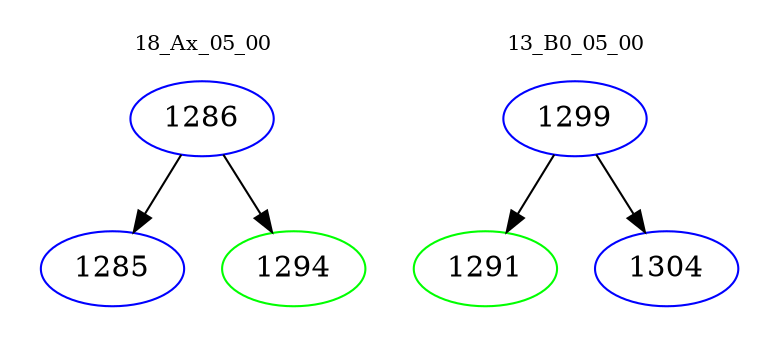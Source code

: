 digraph{
subgraph cluster_0 {
color = white
label = "18_Ax_05_00";
fontsize=10;
T0_1286 [label="1286", color="blue"]
T0_1286 -> T0_1285 [color="black"]
T0_1285 [label="1285", color="blue"]
T0_1286 -> T0_1294 [color="black"]
T0_1294 [label="1294", color="green"]
}
subgraph cluster_1 {
color = white
label = "13_B0_05_00";
fontsize=10;
T1_1299 [label="1299", color="blue"]
T1_1299 -> T1_1291 [color="black"]
T1_1291 [label="1291", color="green"]
T1_1299 -> T1_1304 [color="black"]
T1_1304 [label="1304", color="blue"]
}
}
